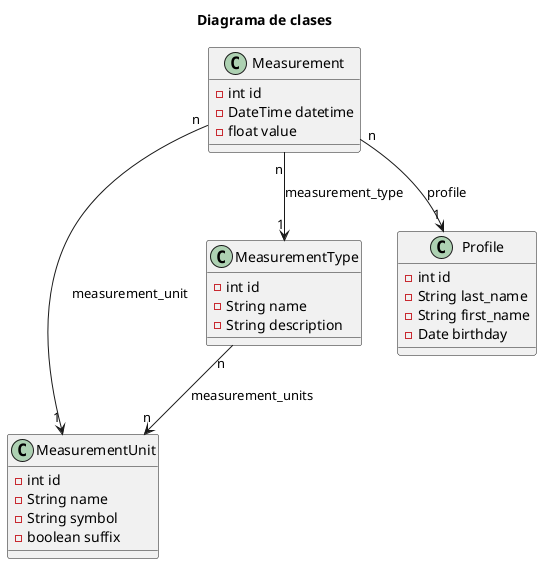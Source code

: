 @startuml

title Diagrama de clases


class Measurement {
    -int id
    -DateTime datetime
    -float value
}

class MeasurementUnit {
    -int id
    -String name
    -String symbol
    -boolean suffix
}

class MeasurementType {
    -int id
    -String name
    -String description
}


class Profile {
    -int id
    -String last_name
    -String first_name
    -Date birthday
}

'Relaciones

Measurement "n" --> "1" MeasurementUnit : measurement_unit
Measurement "n" --> "1" MeasurementType : measurement_type
Measurement "n" --> "1" Profile : profile

MeasurementType "n" --> "n" MeasurementUnit : measurement_units

@enduml

